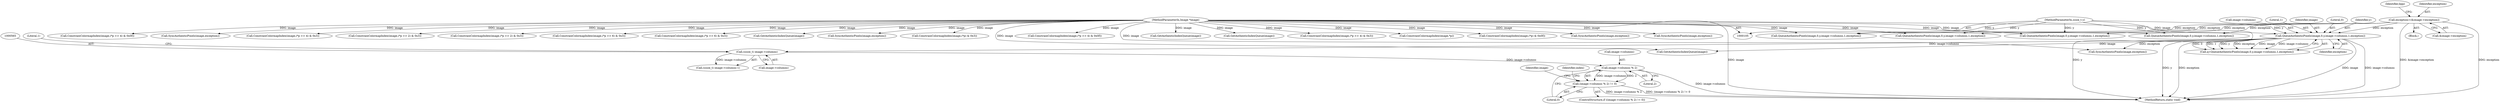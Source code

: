 digraph "0_ImageMagick_b6ae2f9e0ab13343c0281732d479757a8e8979c7@pointer" {
"1000630" [label="(Call,image->columns % 2)"];
"1000564" [label="(Call,(ssize_t) image->columns)"];
"1000537" [label="(Call,QueueAuthenticPixels(image,0,y,image->columns,1,exception))"];
"1000108" [label="(MethodParameterIn,Image *image)"];
"1000107" [label="(MethodParameterIn,ssize_t y)"];
"1000117" [label="(Call,exception=(&image->exception))"];
"1000629" [label="(Call,(image->columns % 2) != 0)"];
"1000576" [label="(Call,ConstrainColormapIndex(image,(*p >> 4) & 0x0f))"];
"1000737" [label="(Call,SyncAuthenticPixels(image,exception))"];
"1000124" [label="(Identifier,bpp)"];
"1000629" [label="(Call,(image->columns % 2) != 0)"];
"1000464" [label="(Call,ConstrainColormapIndex(image,(*p >> 4) & 0x3))"];
"1000564" [label="(Call,(ssize_t) image->columns)"];
"1000803" [label="(MethodReturn,static void)"];
"1000541" [label="(Call,image->columns)"];
"1000275" [label="(Call,QueueAuthenticPixels(image,0,y,image->columns,1,exception))"];
"1000535" [label="(Call,q=QueueAuthenticPixels(image,0,y,image->columns,1,exception))"];
"1000366" [label="(Call,ConstrainColormapIndex(image,(*p >> 2) & 0x3))"];
"1000668" [label="(Identifier,image)"];
"1000499" [label="(Call,ConstrainColormapIndex(image,(*p >> 2) & 0x3))"];
"1000544" [label="(Literal,1)"];
"1000118" [label="(Identifier,exception)"];
"1000314" [label="(Call,ConstrainColormapIndex(image,(*p >> 6) & 0x3))"];
"1000569" [label="(Literal,1)"];
"1000638" [label="(Identifier,index)"];
"1000119" [label="(Call,&image->exception)"];
"1000429" [label="(Call,ConstrainColormapIndex(image,(*p >> 6) & 0x3))"];
"1000695" [label="(Call,GetAuthenticIndexQueue(image))"];
"1000677" [label="(Call,QueueAuthenticPixels(image,0,y,image->columns,1,exception))"];
"1000537" [label="(Call,QueueAuthenticPixels(image,0,y,image->columns,1,exception))"];
"1000630" [label="(Call,image->columns % 2)"];
"1000746" [label="(Call,QueueAuthenticPixels(image,0,y,image->columns,1,exception))"];
"1000266" [label="(Call,SyncAuthenticPixels(image,exception))"];
"1000110" [label="(Block,)"];
"1000108" [label="(MethodParameterIn,Image *image)"];
"1000392" [label="(Call,ConstrainColormapIndex(image,(*p) & 0x3))"];
"1000130" [label="(Call,QueueAuthenticPixels(image,0,y,image->columns,1,exception))"];
"1000566" [label="(Call,image->columns)"];
"1000117" [label="(Call,exception=(&image->exception))"];
"1000555" [label="(Call,GetAuthenticIndexQueue(image))"];
"1000107" [label="(MethodParameterIn,ssize_t y)"];
"1000639" [label="(Call,ConstrainColormapIndex(image,(*p >> 4) & 0x0f))"];
"1000667" [label="(Call,SyncAuthenticPixels(image,exception))"];
"1000148" [label="(Call,GetAuthenticIndexQueue(image))"];
"1000635" [label="(Literal,0)"];
"1000538" [label="(Identifier,image)"];
"1000539" [label="(Literal,0)"];
"1000293" [label="(Call,GetAuthenticIndexQueue(image))"];
"1000340" [label="(Call,ConstrainColormapIndex(image,(*p >> 4) & 0x3))"];
"1000631" [label="(Call,image->columns)"];
"1000545" [label="(Identifier,exception)"];
"1000713" [label="(Call,ConstrainColormapIndex(image,*p))"];
"1000634" [label="(Literal,2)"];
"1000563" [label="(Call,(ssize_t) image->columns-1)"];
"1000602" [label="(Call,ConstrainColormapIndex(image,(*p) & 0x0f))"];
"1000628" [label="(ControlStructure,if ((image->columns % 2) != 0))"];
"1000540" [label="(Identifier,y)"];
"1000798" [label="(Call,SyncAuthenticPixels(image,exception))"];
"1000527" [label="(Call,SyncAuthenticPixels(image,exception))"];
"1000630" -> "1000629"  [label="AST: "];
"1000630" -> "1000634"  [label="CFG: "];
"1000631" -> "1000630"  [label="AST: "];
"1000634" -> "1000630"  [label="AST: "];
"1000635" -> "1000630"  [label="CFG: "];
"1000630" -> "1000803"  [label="DDG: image->columns"];
"1000630" -> "1000629"  [label="DDG: image->columns"];
"1000630" -> "1000629"  [label="DDG: 2"];
"1000564" -> "1000630"  [label="DDG: image->columns"];
"1000564" -> "1000563"  [label="AST: "];
"1000564" -> "1000566"  [label="CFG: "];
"1000565" -> "1000564"  [label="AST: "];
"1000566" -> "1000564"  [label="AST: "];
"1000569" -> "1000564"  [label="CFG: "];
"1000564" -> "1000563"  [label="DDG: image->columns"];
"1000537" -> "1000564"  [label="DDG: image->columns"];
"1000537" -> "1000535"  [label="AST: "];
"1000537" -> "1000545"  [label="CFG: "];
"1000538" -> "1000537"  [label="AST: "];
"1000539" -> "1000537"  [label="AST: "];
"1000540" -> "1000537"  [label="AST: "];
"1000541" -> "1000537"  [label="AST: "];
"1000544" -> "1000537"  [label="AST: "];
"1000545" -> "1000537"  [label="AST: "];
"1000535" -> "1000537"  [label="CFG: "];
"1000537" -> "1000803"  [label="DDG: y"];
"1000537" -> "1000803"  [label="DDG: exception"];
"1000537" -> "1000803"  [label="DDG: image"];
"1000537" -> "1000803"  [label="DDG: image->columns"];
"1000537" -> "1000535"  [label="DDG: 0"];
"1000537" -> "1000535"  [label="DDG: 1"];
"1000537" -> "1000535"  [label="DDG: y"];
"1000537" -> "1000535"  [label="DDG: exception"];
"1000537" -> "1000535"  [label="DDG: image"];
"1000537" -> "1000535"  [label="DDG: image->columns"];
"1000108" -> "1000537"  [label="DDG: image"];
"1000107" -> "1000537"  [label="DDG: y"];
"1000117" -> "1000537"  [label="DDG: exception"];
"1000537" -> "1000555"  [label="DDG: image"];
"1000537" -> "1000667"  [label="DDG: exception"];
"1000108" -> "1000105"  [label="AST: "];
"1000108" -> "1000803"  [label="DDG: image"];
"1000108" -> "1000130"  [label="DDG: image"];
"1000108" -> "1000148"  [label="DDG: image"];
"1000108" -> "1000266"  [label="DDG: image"];
"1000108" -> "1000275"  [label="DDG: image"];
"1000108" -> "1000293"  [label="DDG: image"];
"1000108" -> "1000314"  [label="DDG: image"];
"1000108" -> "1000340"  [label="DDG: image"];
"1000108" -> "1000366"  [label="DDG: image"];
"1000108" -> "1000392"  [label="DDG: image"];
"1000108" -> "1000429"  [label="DDG: image"];
"1000108" -> "1000464"  [label="DDG: image"];
"1000108" -> "1000499"  [label="DDG: image"];
"1000108" -> "1000527"  [label="DDG: image"];
"1000108" -> "1000555"  [label="DDG: image"];
"1000108" -> "1000576"  [label="DDG: image"];
"1000108" -> "1000602"  [label="DDG: image"];
"1000108" -> "1000639"  [label="DDG: image"];
"1000108" -> "1000667"  [label="DDG: image"];
"1000108" -> "1000677"  [label="DDG: image"];
"1000108" -> "1000695"  [label="DDG: image"];
"1000108" -> "1000713"  [label="DDG: image"];
"1000108" -> "1000737"  [label="DDG: image"];
"1000108" -> "1000746"  [label="DDG: image"];
"1000108" -> "1000798"  [label="DDG: image"];
"1000107" -> "1000105"  [label="AST: "];
"1000107" -> "1000803"  [label="DDG: y"];
"1000107" -> "1000130"  [label="DDG: y"];
"1000107" -> "1000275"  [label="DDG: y"];
"1000107" -> "1000677"  [label="DDG: y"];
"1000107" -> "1000746"  [label="DDG: y"];
"1000117" -> "1000110"  [label="AST: "];
"1000117" -> "1000119"  [label="CFG: "];
"1000118" -> "1000117"  [label="AST: "];
"1000119" -> "1000117"  [label="AST: "];
"1000124" -> "1000117"  [label="CFG: "];
"1000117" -> "1000803"  [label="DDG: exception"];
"1000117" -> "1000803"  [label="DDG: &image->exception"];
"1000117" -> "1000130"  [label="DDG: exception"];
"1000117" -> "1000275"  [label="DDG: exception"];
"1000117" -> "1000677"  [label="DDG: exception"];
"1000117" -> "1000746"  [label="DDG: exception"];
"1000629" -> "1000628"  [label="AST: "];
"1000629" -> "1000635"  [label="CFG: "];
"1000635" -> "1000629"  [label="AST: "];
"1000638" -> "1000629"  [label="CFG: "];
"1000668" -> "1000629"  [label="CFG: "];
"1000629" -> "1000803"  [label="DDG: image->columns % 2"];
"1000629" -> "1000803"  [label="DDG: (image->columns % 2) != 0"];
}
